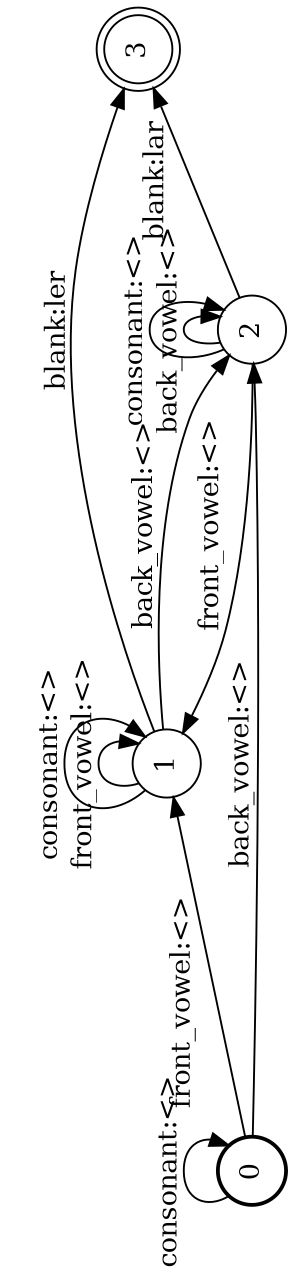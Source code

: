 digraph FST {
rankdir = LR;
size = "8.5,11";
center = 1;
orientation = Landscape;
ranksep = "0.4";
nodesep = "0.25";
0 [label = "0", shape = circle, style = bold, fontsize = 14]
	0 -> 1 [label = "front_vowel:<>", fontsize = 14];
	0 -> 2 [label = "back_vowel:<>", fontsize = 14];
	0 -> 0 [label = "consonant:<>", fontsize = 14];
1 [label = "1", shape = circle, style = solid, fontsize = 14]
	1 -> 1 [label = "front_vowel:<>", fontsize = 14];
	1 -> 2 [label = "back_vowel:<>", fontsize = 14];
	1 -> 1 [label = "consonant:<>", fontsize = 14];
	1 -> 3 [label = "blank:ler", fontsize = 14];
2 [label = "2", shape = circle, style = solid, fontsize = 14]
	2 -> 1 [label = "front_vowel:<>", fontsize = 14];
	2 -> 2 [label = "back_vowel:<>", fontsize = 14];
	2 -> 2 [label = "consonant:<>", fontsize = 14];
	2 -> 3 [label = "blank:lar", fontsize = 14];
3 [label = "3", shape = doublecircle, style = solid, fontsize = 14]
}

